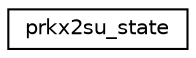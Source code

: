 digraph "Graphical Class Hierarchy"
{
 // INTERACTIVE_SVG=YES
  edge [fontname="Helvetica",fontsize="10",labelfontname="Helvetica",labelfontsize="10"];
  node [fontname="Helvetica",fontsize="10",shape=record];
  rankdir="LR";
  Node0 [label="prkx2su_state",height=0.2,width=0.4,color="black", fillcolor="white", style="filled",URL="$structprkx2su__state.html",tooltip="prkx2su state "];
}
